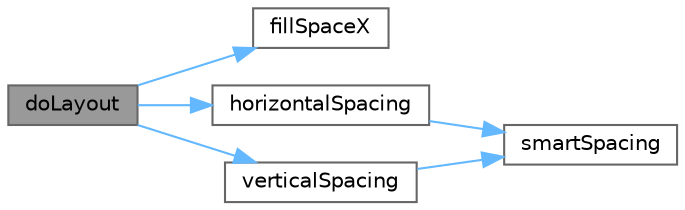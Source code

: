 digraph "doLayout"
{
 // LATEX_PDF_SIZE
  bgcolor="transparent";
  edge [fontname=Helvetica,fontsize=10,labelfontname=Helvetica,labelfontsize=10];
  node [fontname=Helvetica,fontsize=10,shape=box,height=0.2,width=0.4];
  rankdir="LR";
  Node1 [id="Node000001",label="doLayout",height=0.2,width=0.4,color="gray40", fillcolor="grey60", style="filled", fontcolor="black",tooltip="执行布局计算"];
  Node1 -> Node2 [id="edge1_Node000001_Node000002",color="steelblue1",style="solid",tooltip=" "];
  Node2 [id="Node000002",label="fillSpaceX",height=0.2,width=0.4,color="grey40", fillcolor="white", style="filled",URL="$class_my_flow_layout.html#ae6326b4d2aaeefef55c6994704b4122e",tooltip="计算水平填充间距"];
  Node1 -> Node3 [id="edge2_Node000001_Node000003",color="steelblue1",style="solid",tooltip=" "];
  Node3 [id="Node000003",label="horizontalSpacing",height=0.2,width=0.4,color="grey40", fillcolor="white", style="filled",URL="$class_my_flow_layout.html#acca0f82b757e41edc3ae0aaac5cb0f43",tooltip="获取水平间距"];
  Node3 -> Node4 [id="edge3_Node000003_Node000004",color="steelblue1",style="solid",tooltip=" "];
  Node4 [id="Node000004",label="smartSpacing",height=0.2,width=0.4,color="grey40", fillcolor="white", style="filled",URL="$class_my_flow_layout.html#a1ff6fc202e4805e6490a15c4a62b677b",tooltip="获取智能间距"];
  Node1 -> Node5 [id="edge4_Node000001_Node000005",color="steelblue1",style="solid",tooltip=" "];
  Node5 [id="Node000005",label="verticalSpacing",height=0.2,width=0.4,color="grey40", fillcolor="white", style="filled",URL="$class_my_flow_layout.html#acf004a5deeff67b556073e3519de27ba",tooltip="获取垂直间距"];
  Node5 -> Node4 [id="edge5_Node000005_Node000004",color="steelblue1",style="solid",tooltip=" "];
}
